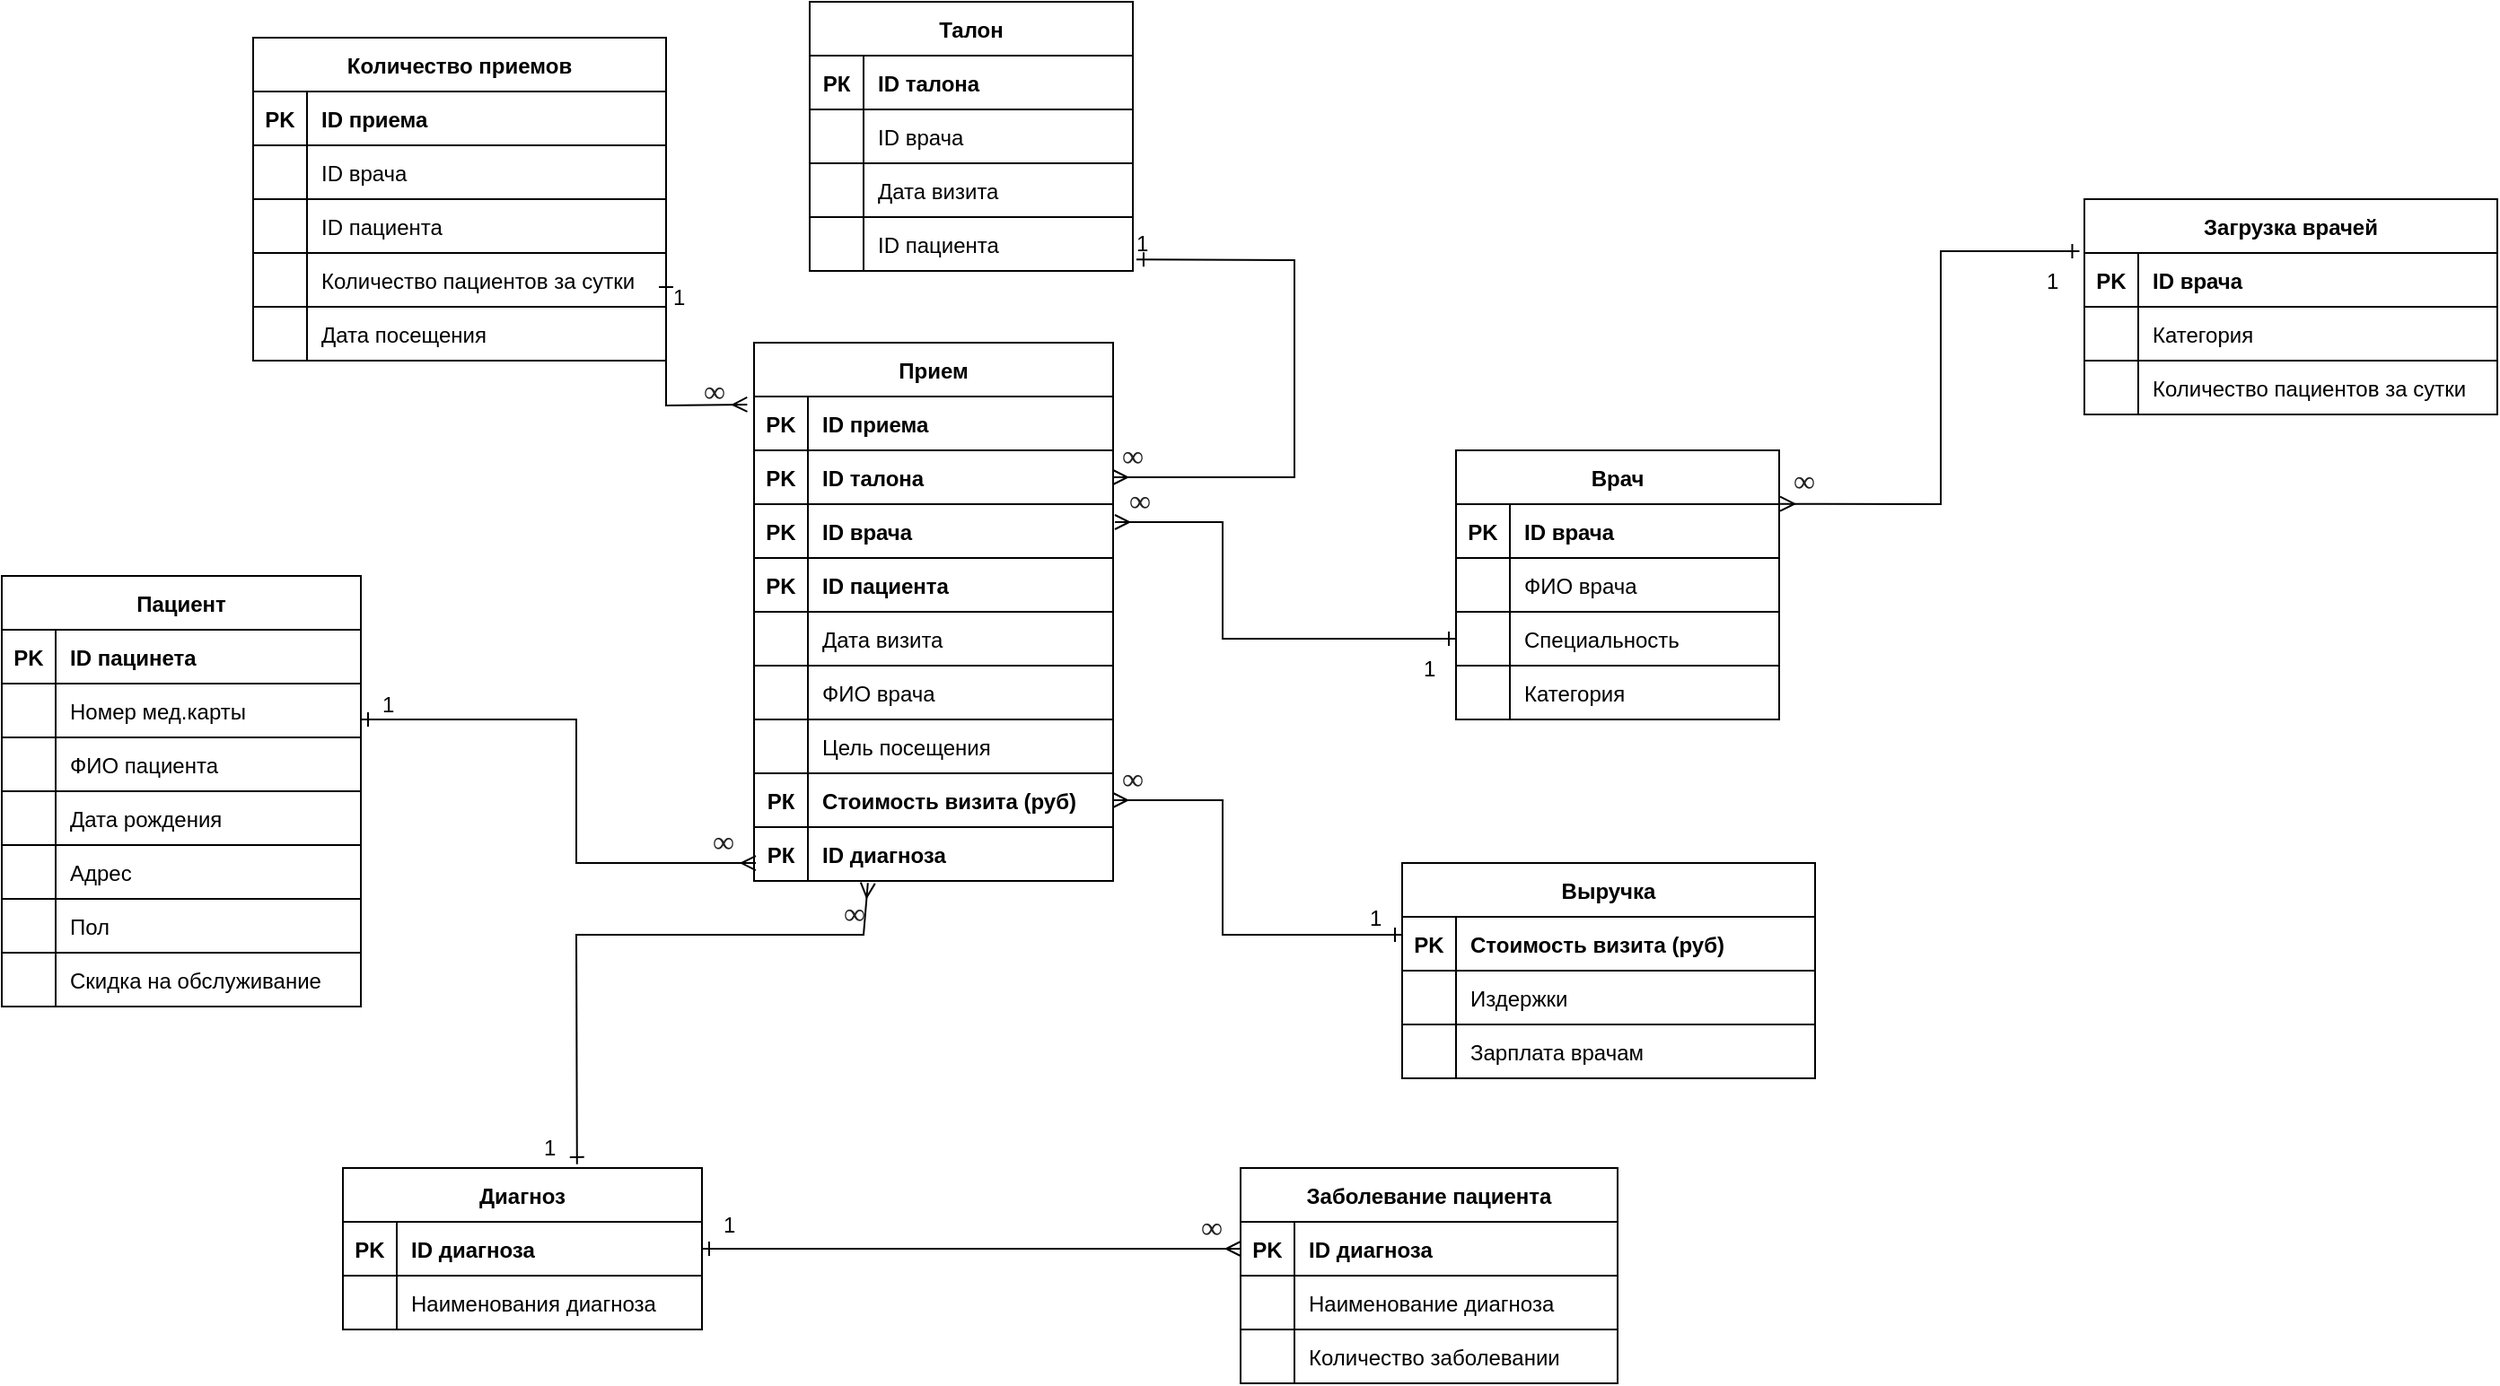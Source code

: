 <mxfile version="20.5.1" type="device"><diagram id="IHsmpp2XcqFMfmCPaJqF" name="Страница 1"><mxGraphModel dx="1446" dy="831" grid="1" gridSize="10" guides="1" tooltips="1" connect="1" arrows="1" fold="1" page="1" pageScale="1" pageWidth="1169" pageHeight="827" math="0" shadow="0"><root><mxCell id="0"/><mxCell id="1" parent="0"/><mxCell id="zRGufrGwPMua38DMXuR4-31" value="Пациент" style="shape=table;startSize=30;container=1;collapsible=1;childLayout=tableLayout;fixedRows=1;rowLines=0;fontStyle=1;align=center;resizeLast=1;" parent="1" vertex="1"><mxGeometry x="120" y="320" width="200" height="240" as="geometry"/></mxCell><mxCell id="zRGufrGwPMua38DMXuR4-32" value="" style="shape=tableRow;horizontal=0;startSize=0;swimlaneHead=0;swimlaneBody=0;fillColor=none;collapsible=0;dropTarget=0;points=[[0,0.5],[1,0.5]];portConstraint=eastwest;top=0;left=0;right=0;bottom=1;" parent="zRGufrGwPMua38DMXuR4-31" vertex="1"><mxGeometry y="30" width="200" height="30" as="geometry"/></mxCell><mxCell id="zRGufrGwPMua38DMXuR4-33" value="PK" style="shape=partialRectangle;connectable=0;fillColor=none;top=0;left=0;bottom=0;right=0;fontStyle=1;overflow=hidden;" parent="zRGufrGwPMua38DMXuR4-32" vertex="1"><mxGeometry width="30" height="30" as="geometry"><mxRectangle width="30" height="30" as="alternateBounds"/></mxGeometry></mxCell><mxCell id="zRGufrGwPMua38DMXuR4-34" value="ID пацинета" style="shape=partialRectangle;connectable=0;fillColor=none;top=0;left=0;bottom=0;right=0;align=left;spacingLeft=6;fontStyle=1;overflow=hidden;" parent="zRGufrGwPMua38DMXuR4-32" vertex="1"><mxGeometry x="30" width="170" height="30" as="geometry"><mxRectangle width="170" height="30" as="alternateBounds"/></mxGeometry></mxCell><mxCell id="zRGufrGwPMua38DMXuR4-35" value="" style="shape=tableRow;horizontal=0;startSize=0;swimlaneHead=0;swimlaneBody=0;fillColor=none;collapsible=0;dropTarget=0;points=[[0,0.5],[1,0.5]];portConstraint=eastwest;top=0;left=0;right=0;bottom=1;" parent="zRGufrGwPMua38DMXuR4-31" vertex="1"><mxGeometry y="60" width="200" height="30" as="geometry"/></mxCell><mxCell id="zRGufrGwPMua38DMXuR4-36" value="" style="shape=partialRectangle;connectable=0;fillColor=none;top=0;left=0;bottom=0;right=0;fontStyle=1;overflow=hidden;" parent="zRGufrGwPMua38DMXuR4-35" vertex="1"><mxGeometry width="30" height="30" as="geometry"><mxRectangle width="30" height="30" as="alternateBounds"/></mxGeometry></mxCell><mxCell id="zRGufrGwPMua38DMXuR4-37" value="Номер мед.карты" style="shape=partialRectangle;connectable=0;fillColor=none;top=0;left=0;bottom=0;right=0;align=left;spacingLeft=6;fontStyle=0;overflow=hidden;" parent="zRGufrGwPMua38DMXuR4-35" vertex="1"><mxGeometry x="30" width="170" height="30" as="geometry"><mxRectangle width="170" height="30" as="alternateBounds"/></mxGeometry></mxCell><mxCell id="zRGufrGwPMua38DMXuR4-38" value="" style="shape=tableRow;horizontal=0;startSize=0;swimlaneHead=0;swimlaneBody=0;fillColor=none;collapsible=0;dropTarget=0;points=[[0,0.5],[1,0.5]];portConstraint=eastwest;top=0;left=0;right=0;bottom=1;" parent="zRGufrGwPMua38DMXuR4-31" vertex="1"><mxGeometry y="90" width="200" height="30" as="geometry"/></mxCell><mxCell id="zRGufrGwPMua38DMXuR4-39" value="" style="shape=partialRectangle;connectable=0;fillColor=none;top=0;left=0;bottom=0;right=0;fontStyle=1;overflow=hidden;" parent="zRGufrGwPMua38DMXuR4-38" vertex="1"><mxGeometry width="30" height="30" as="geometry"><mxRectangle width="30" height="30" as="alternateBounds"/></mxGeometry></mxCell><mxCell id="zRGufrGwPMua38DMXuR4-40" value="ФИО пациента" style="shape=partialRectangle;connectable=0;fillColor=none;top=0;left=0;bottom=0;right=0;align=left;spacingLeft=6;fontStyle=0;overflow=hidden;" parent="zRGufrGwPMua38DMXuR4-38" vertex="1"><mxGeometry x="30" width="170" height="30" as="geometry"><mxRectangle width="170" height="30" as="alternateBounds"/></mxGeometry></mxCell><mxCell id="zRGufrGwPMua38DMXuR4-41" value="" style="shape=tableRow;horizontal=0;startSize=0;swimlaneHead=0;swimlaneBody=0;fillColor=none;collapsible=0;dropTarget=0;points=[[0,0.5],[1,0.5]];portConstraint=eastwest;top=0;left=0;right=0;bottom=1;" parent="zRGufrGwPMua38DMXuR4-31" vertex="1"><mxGeometry y="120" width="200" height="30" as="geometry"/></mxCell><mxCell id="zRGufrGwPMua38DMXuR4-42" value="" style="shape=partialRectangle;connectable=0;fillColor=none;top=0;left=0;bottom=0;right=0;fontStyle=1;overflow=hidden;" parent="zRGufrGwPMua38DMXuR4-41" vertex="1"><mxGeometry width="30" height="30" as="geometry"><mxRectangle width="30" height="30" as="alternateBounds"/></mxGeometry></mxCell><mxCell id="zRGufrGwPMua38DMXuR4-43" value="Дата рождения" style="shape=partialRectangle;connectable=0;fillColor=none;top=0;left=0;bottom=0;right=0;align=left;spacingLeft=6;fontStyle=0;overflow=hidden;" parent="zRGufrGwPMua38DMXuR4-41" vertex="1"><mxGeometry x="30" width="170" height="30" as="geometry"><mxRectangle width="170" height="30" as="alternateBounds"/></mxGeometry></mxCell><mxCell id="zRGufrGwPMua38DMXuR4-44" value="" style="shape=tableRow;horizontal=0;startSize=0;swimlaneHead=0;swimlaneBody=0;fillColor=none;collapsible=0;dropTarget=0;points=[[0,0.5],[1,0.5]];portConstraint=eastwest;top=0;left=0;right=0;bottom=1;" parent="zRGufrGwPMua38DMXuR4-31" vertex="1"><mxGeometry y="150" width="200" height="30" as="geometry"/></mxCell><mxCell id="zRGufrGwPMua38DMXuR4-45" value="" style="shape=partialRectangle;connectable=0;fillColor=none;top=0;left=0;bottom=0;right=0;fontStyle=1;overflow=hidden;" parent="zRGufrGwPMua38DMXuR4-44" vertex="1"><mxGeometry width="30" height="30" as="geometry"><mxRectangle width="30" height="30" as="alternateBounds"/></mxGeometry></mxCell><mxCell id="zRGufrGwPMua38DMXuR4-46" value="Адрес" style="shape=partialRectangle;connectable=0;fillColor=none;top=0;left=0;bottom=0;right=0;align=left;spacingLeft=6;fontStyle=0;overflow=hidden;" parent="zRGufrGwPMua38DMXuR4-44" vertex="1"><mxGeometry x="30" width="170" height="30" as="geometry"><mxRectangle width="170" height="30" as="alternateBounds"/></mxGeometry></mxCell><mxCell id="zRGufrGwPMua38DMXuR4-47" value="" style="shape=tableRow;horizontal=0;startSize=0;swimlaneHead=0;swimlaneBody=0;fillColor=none;collapsible=0;dropTarget=0;points=[[0,0.5],[1,0.5]];portConstraint=eastwest;top=0;left=0;right=0;bottom=1;" parent="zRGufrGwPMua38DMXuR4-31" vertex="1"><mxGeometry y="180" width="200" height="30" as="geometry"/></mxCell><mxCell id="zRGufrGwPMua38DMXuR4-48" value="" style="shape=partialRectangle;connectable=0;fillColor=none;top=0;left=0;bottom=0;right=0;fontStyle=1;overflow=hidden;" parent="zRGufrGwPMua38DMXuR4-47" vertex="1"><mxGeometry width="30" height="30" as="geometry"><mxRectangle width="30" height="30" as="alternateBounds"/></mxGeometry></mxCell><mxCell id="zRGufrGwPMua38DMXuR4-49" value="Пол" style="shape=partialRectangle;connectable=0;fillColor=none;top=0;left=0;bottom=0;right=0;align=left;spacingLeft=6;fontStyle=0;overflow=hidden;" parent="zRGufrGwPMua38DMXuR4-47" vertex="1"><mxGeometry x="30" width="170" height="30" as="geometry"><mxRectangle width="170" height="30" as="alternateBounds"/></mxGeometry></mxCell><mxCell id="zRGufrGwPMua38DMXuR4-50" value="" style="shape=tableRow;horizontal=0;startSize=0;swimlaneHead=0;swimlaneBody=0;fillColor=none;collapsible=0;dropTarget=0;points=[[0,0.5],[1,0.5]];portConstraint=eastwest;top=0;left=0;right=0;bottom=1;" parent="zRGufrGwPMua38DMXuR4-31" vertex="1"><mxGeometry y="210" width="200" height="30" as="geometry"/></mxCell><mxCell id="zRGufrGwPMua38DMXuR4-51" value="" style="shape=partialRectangle;connectable=0;fillColor=none;top=0;left=0;bottom=0;right=0;fontStyle=1;overflow=hidden;" parent="zRGufrGwPMua38DMXuR4-50" vertex="1"><mxGeometry width="30" height="30" as="geometry"><mxRectangle width="30" height="30" as="alternateBounds"/></mxGeometry></mxCell><mxCell id="zRGufrGwPMua38DMXuR4-52" value="Скидка на обслуживание" style="shape=partialRectangle;connectable=0;fillColor=none;top=0;left=0;bottom=0;right=0;align=left;spacingLeft=6;fontStyle=0;overflow=hidden;" parent="zRGufrGwPMua38DMXuR4-50" vertex="1"><mxGeometry x="30" width="170" height="30" as="geometry"><mxRectangle width="170" height="30" as="alternateBounds"/></mxGeometry></mxCell><mxCell id="zRGufrGwPMua38DMXuR4-53" value="Прием" style="shape=table;startSize=30;container=1;collapsible=1;childLayout=tableLayout;fixedRows=1;rowLines=0;fontStyle=1;align=center;resizeLast=1;" parent="1" vertex="1"><mxGeometry x="539" y="190" width="200" height="300" as="geometry"><mxRectangle x="1080" y="320" width="80" height="30" as="alternateBounds"/></mxGeometry></mxCell><mxCell id="zRGufrGwPMua38DMXuR4-54" value="" style="shape=tableRow;horizontal=0;startSize=0;swimlaneHead=0;swimlaneBody=0;fillColor=none;collapsible=0;dropTarget=0;points=[[0,0.5],[1,0.5]];portConstraint=eastwest;top=0;left=0;right=0;bottom=1;fontStyle=1" parent="zRGufrGwPMua38DMXuR4-53" vertex="1"><mxGeometry y="30" width="200" height="30" as="geometry"/></mxCell><mxCell id="zRGufrGwPMua38DMXuR4-55" value="PK" style="shape=partialRectangle;connectable=0;fillColor=none;top=0;left=0;bottom=0;right=0;fontStyle=1;overflow=hidden;" parent="zRGufrGwPMua38DMXuR4-54" vertex="1"><mxGeometry width="30" height="30" as="geometry"><mxRectangle width="30" height="30" as="alternateBounds"/></mxGeometry></mxCell><mxCell id="zRGufrGwPMua38DMXuR4-56" value="ID приема" style="shape=partialRectangle;connectable=0;fillColor=none;top=0;left=0;bottom=0;right=0;align=left;spacingLeft=6;fontStyle=1;overflow=hidden;" parent="zRGufrGwPMua38DMXuR4-54" vertex="1"><mxGeometry x="30" width="170" height="30" as="geometry"><mxRectangle width="170" height="30" as="alternateBounds"/></mxGeometry></mxCell><mxCell id="zRGufrGwPMua38DMXuR4-57" value="" style="shape=tableRow;horizontal=0;startSize=0;swimlaneHead=0;swimlaneBody=0;fillColor=none;collapsible=0;dropTarget=0;points=[[0,0.5],[1,0.5]];portConstraint=eastwest;top=0;left=0;right=0;bottom=1;" parent="zRGufrGwPMua38DMXuR4-53" vertex="1"><mxGeometry y="60" width="200" height="30" as="geometry"/></mxCell><mxCell id="zRGufrGwPMua38DMXuR4-58" value="PK" style="shape=partialRectangle;connectable=0;fillColor=none;top=0;left=0;bottom=0;right=0;fontStyle=1;overflow=hidden;" parent="zRGufrGwPMua38DMXuR4-57" vertex="1"><mxGeometry width="30" height="30" as="geometry"><mxRectangle width="30" height="30" as="alternateBounds"/></mxGeometry></mxCell><mxCell id="zRGufrGwPMua38DMXuR4-59" value="ID талона" style="shape=partialRectangle;connectable=0;fillColor=none;top=0;left=0;bottom=0;right=0;align=left;spacingLeft=6;fontStyle=1;overflow=hidden;" parent="zRGufrGwPMua38DMXuR4-57" vertex="1"><mxGeometry x="30" width="170" height="30" as="geometry"><mxRectangle width="170" height="30" as="alternateBounds"/></mxGeometry></mxCell><mxCell id="zRGufrGwPMua38DMXuR4-63" value="" style="shape=tableRow;horizontal=0;startSize=0;swimlaneHead=0;swimlaneBody=0;fillColor=none;collapsible=0;dropTarget=0;points=[[0,0.5],[1,0.5]];portConstraint=eastwest;top=0;left=0;right=0;bottom=1;" parent="zRGufrGwPMua38DMXuR4-53" vertex="1"><mxGeometry y="90" width="200" height="30" as="geometry"/></mxCell><mxCell id="zRGufrGwPMua38DMXuR4-64" value="PK" style="shape=partialRectangle;connectable=0;fillColor=none;top=0;left=0;bottom=0;right=0;fontStyle=1;overflow=hidden;" parent="zRGufrGwPMua38DMXuR4-63" vertex="1"><mxGeometry width="30" height="30" as="geometry"><mxRectangle width="30" height="30" as="alternateBounds"/></mxGeometry></mxCell><mxCell id="zRGufrGwPMua38DMXuR4-65" value="ID врача" style="shape=partialRectangle;connectable=0;fillColor=none;top=0;left=0;bottom=0;right=0;align=left;spacingLeft=6;fontStyle=1;overflow=hidden;" parent="zRGufrGwPMua38DMXuR4-63" vertex="1"><mxGeometry x="30" width="170" height="30" as="geometry"><mxRectangle width="170" height="30" as="alternateBounds"/></mxGeometry></mxCell><mxCell id="zRGufrGwPMua38DMXuR4-60" value="" style="shape=tableRow;horizontal=0;startSize=0;swimlaneHead=0;swimlaneBody=0;fillColor=none;collapsible=0;dropTarget=0;points=[[0,0.5],[1,0.5]];portConstraint=eastwest;top=0;left=0;right=0;bottom=1;" parent="zRGufrGwPMua38DMXuR4-53" vertex="1"><mxGeometry y="120" width="200" height="30" as="geometry"/></mxCell><mxCell id="zRGufrGwPMua38DMXuR4-61" value="PK" style="shape=partialRectangle;connectable=0;fillColor=none;top=0;left=0;bottom=0;right=0;fontStyle=1;overflow=hidden;" parent="zRGufrGwPMua38DMXuR4-60" vertex="1"><mxGeometry width="30" height="30" as="geometry"><mxRectangle width="30" height="30" as="alternateBounds"/></mxGeometry></mxCell><mxCell id="zRGufrGwPMua38DMXuR4-62" value="ID пациента" style="shape=partialRectangle;connectable=0;fillColor=none;top=0;left=0;bottom=0;right=0;align=left;spacingLeft=6;fontStyle=1;overflow=hidden;" parent="zRGufrGwPMua38DMXuR4-60" vertex="1"><mxGeometry x="30" width="170" height="30" as="geometry"><mxRectangle width="170" height="30" as="alternateBounds"/></mxGeometry></mxCell><mxCell id="zRGufrGwPMua38DMXuR4-66" value="" style="shape=tableRow;horizontal=0;startSize=0;swimlaneHead=0;swimlaneBody=0;fillColor=none;collapsible=0;dropTarget=0;points=[[0,0.5],[1,0.5]];portConstraint=eastwest;top=0;left=0;right=0;bottom=1;" parent="zRGufrGwPMua38DMXuR4-53" vertex="1"><mxGeometry y="150" width="200" height="30" as="geometry"/></mxCell><mxCell id="zRGufrGwPMua38DMXuR4-67" value="" style="shape=partialRectangle;connectable=0;fillColor=none;top=0;left=0;bottom=0;right=0;fontStyle=1;overflow=hidden;" parent="zRGufrGwPMua38DMXuR4-66" vertex="1"><mxGeometry width="30" height="30" as="geometry"><mxRectangle width="30" height="30" as="alternateBounds"/></mxGeometry></mxCell><mxCell id="zRGufrGwPMua38DMXuR4-68" value="Дата визита" style="shape=partialRectangle;connectable=0;fillColor=none;top=0;left=0;bottom=0;right=0;align=left;spacingLeft=6;fontStyle=0;overflow=hidden;" parent="zRGufrGwPMua38DMXuR4-66" vertex="1"><mxGeometry x="30" width="170" height="30" as="geometry"><mxRectangle width="170" height="30" as="alternateBounds"/></mxGeometry></mxCell><mxCell id="zRGufrGwPMua38DMXuR4-75" value="" style="shape=tableRow;horizontal=0;startSize=0;swimlaneHead=0;swimlaneBody=0;fillColor=none;collapsible=0;dropTarget=0;points=[[0,0.5],[1,0.5]];portConstraint=eastwest;top=0;left=0;right=0;bottom=1;" parent="zRGufrGwPMua38DMXuR4-53" vertex="1"><mxGeometry y="180" width="200" height="30" as="geometry"/></mxCell><mxCell id="zRGufrGwPMua38DMXuR4-76" value="" style="shape=partialRectangle;connectable=0;fillColor=none;top=0;left=0;bottom=0;right=0;fontStyle=1;overflow=hidden;" parent="zRGufrGwPMua38DMXuR4-75" vertex="1"><mxGeometry width="30" height="30" as="geometry"><mxRectangle width="30" height="30" as="alternateBounds"/></mxGeometry></mxCell><mxCell id="zRGufrGwPMua38DMXuR4-77" value="ФИО врача" style="shape=partialRectangle;connectable=0;fillColor=none;top=0;left=0;bottom=0;right=0;align=left;spacingLeft=6;fontStyle=0;overflow=hidden;" parent="zRGufrGwPMua38DMXuR4-75" vertex="1"><mxGeometry x="30" width="170" height="30" as="geometry"><mxRectangle width="170" height="30" as="alternateBounds"/></mxGeometry></mxCell><mxCell id="zRGufrGwPMua38DMXuR4-69" value="" style="shape=tableRow;horizontal=0;startSize=0;swimlaneHead=0;swimlaneBody=0;fillColor=none;collapsible=0;dropTarget=0;points=[[0,0.5],[1,0.5]];portConstraint=eastwest;top=0;left=0;right=0;bottom=1;" parent="zRGufrGwPMua38DMXuR4-53" vertex="1"><mxGeometry y="210" width="200" height="30" as="geometry"/></mxCell><mxCell id="zRGufrGwPMua38DMXuR4-70" value="" style="shape=partialRectangle;connectable=0;fillColor=none;top=0;left=0;bottom=0;right=0;fontStyle=1;overflow=hidden;" parent="zRGufrGwPMua38DMXuR4-69" vertex="1"><mxGeometry width="30" height="30" as="geometry"><mxRectangle width="30" height="30" as="alternateBounds"/></mxGeometry></mxCell><mxCell id="zRGufrGwPMua38DMXuR4-71" value="Цель посещения" style="shape=partialRectangle;connectable=0;fillColor=none;top=0;left=0;bottom=0;right=0;align=left;spacingLeft=6;fontStyle=0;overflow=hidden;" parent="zRGufrGwPMua38DMXuR4-69" vertex="1"><mxGeometry x="30" width="170" height="30" as="geometry"><mxRectangle width="170" height="30" as="alternateBounds"/></mxGeometry></mxCell><mxCell id="zRGufrGwPMua38DMXuR4-72" value="" style="shape=tableRow;horizontal=0;startSize=0;swimlaneHead=0;swimlaneBody=0;fillColor=none;collapsible=0;dropTarget=0;points=[[0,0.5],[1,0.5]];portConstraint=eastwest;top=0;left=0;right=0;bottom=1;" parent="zRGufrGwPMua38DMXuR4-53" vertex="1"><mxGeometry y="240" width="200" height="30" as="geometry"/></mxCell><mxCell id="zRGufrGwPMua38DMXuR4-73" value="РК" style="shape=partialRectangle;connectable=0;fillColor=none;top=0;left=0;bottom=0;right=0;fontStyle=1;overflow=hidden;" parent="zRGufrGwPMua38DMXuR4-72" vertex="1"><mxGeometry width="30" height="30" as="geometry"><mxRectangle width="30" height="30" as="alternateBounds"/></mxGeometry></mxCell><mxCell id="zRGufrGwPMua38DMXuR4-74" value="Стоимость визита (руб)" style="shape=partialRectangle;connectable=0;fillColor=none;top=0;left=0;bottom=0;right=0;align=left;spacingLeft=6;fontStyle=1;overflow=hidden;" parent="zRGufrGwPMua38DMXuR4-72" vertex="1"><mxGeometry x="30" width="170" height="30" as="geometry"><mxRectangle width="170" height="30" as="alternateBounds"/></mxGeometry></mxCell><mxCell id="zRGufrGwPMua38DMXuR4-78" value="" style="shape=tableRow;horizontal=0;startSize=0;swimlaneHead=0;swimlaneBody=0;fillColor=none;collapsible=0;dropTarget=0;points=[[0,0.5],[1,0.5]];portConstraint=eastwest;top=0;left=0;right=0;bottom=1;" parent="zRGufrGwPMua38DMXuR4-53" vertex="1"><mxGeometry y="270" width="200" height="30" as="geometry"/></mxCell><mxCell id="zRGufrGwPMua38DMXuR4-79" value="РК" style="shape=partialRectangle;connectable=0;fillColor=none;top=0;left=0;bottom=0;right=0;fontStyle=1;overflow=hidden;" parent="zRGufrGwPMua38DMXuR4-78" vertex="1"><mxGeometry width="30" height="30" as="geometry"><mxRectangle width="30" height="30" as="alternateBounds"/></mxGeometry></mxCell><mxCell id="zRGufrGwPMua38DMXuR4-80" value="ID диагноза" style="shape=partialRectangle;connectable=0;fillColor=none;top=0;left=0;bottom=0;right=0;align=left;spacingLeft=6;fontStyle=1;overflow=hidden;" parent="zRGufrGwPMua38DMXuR4-78" vertex="1"><mxGeometry x="30" width="170" height="30" as="geometry"><mxRectangle width="170" height="30" as="alternateBounds"/></mxGeometry></mxCell><mxCell id="zRGufrGwPMua38DMXuR4-81" value="Диагноз" style="shape=table;startSize=30;container=1;collapsible=1;childLayout=tableLayout;fixedRows=1;rowLines=0;fontStyle=1;align=center;resizeLast=1;" parent="1" vertex="1"><mxGeometry x="310" y="650" width="200" height="90" as="geometry"/></mxCell><mxCell id="zRGufrGwPMua38DMXuR4-82" value="" style="shape=tableRow;horizontal=0;startSize=0;swimlaneHead=0;swimlaneBody=0;fillColor=none;collapsible=0;dropTarget=0;points=[[0,0.5],[1,0.5]];portConstraint=eastwest;top=0;left=0;right=0;bottom=1;" parent="zRGufrGwPMua38DMXuR4-81" vertex="1"><mxGeometry y="30" width="200" height="30" as="geometry"/></mxCell><mxCell id="zRGufrGwPMua38DMXuR4-83" value="PK" style="shape=partialRectangle;connectable=0;fillColor=none;top=0;left=0;bottom=0;right=0;fontStyle=1;overflow=hidden;" parent="zRGufrGwPMua38DMXuR4-82" vertex="1"><mxGeometry width="30" height="30" as="geometry"><mxRectangle width="30" height="30" as="alternateBounds"/></mxGeometry></mxCell><mxCell id="zRGufrGwPMua38DMXuR4-84" value="ID диагноза" style="shape=partialRectangle;connectable=0;fillColor=none;top=0;left=0;bottom=0;right=0;align=left;spacingLeft=6;fontStyle=1;overflow=hidden;" parent="zRGufrGwPMua38DMXuR4-82" vertex="1"><mxGeometry x="30" width="170" height="30" as="geometry"><mxRectangle width="170" height="30" as="alternateBounds"/></mxGeometry></mxCell><mxCell id="zRGufrGwPMua38DMXuR4-85" value="" style="shape=tableRow;horizontal=0;startSize=0;swimlaneHead=0;swimlaneBody=0;fillColor=none;collapsible=0;dropTarget=0;points=[[0,0.5],[1,0.5]];portConstraint=eastwest;top=0;left=0;right=0;bottom=1;" parent="zRGufrGwPMua38DMXuR4-81" vertex="1"><mxGeometry y="60" width="200" height="30" as="geometry"/></mxCell><mxCell id="zRGufrGwPMua38DMXuR4-86" value="" style="shape=partialRectangle;connectable=0;fillColor=none;top=0;left=0;bottom=0;right=0;fontStyle=1;overflow=hidden;" parent="zRGufrGwPMua38DMXuR4-85" vertex="1"><mxGeometry width="30" height="30" as="geometry"><mxRectangle width="30" height="30" as="alternateBounds"/></mxGeometry></mxCell><mxCell id="zRGufrGwPMua38DMXuR4-87" value="Наименования диагноза" style="shape=partialRectangle;connectable=0;fillColor=none;top=0;left=0;bottom=0;right=0;align=left;spacingLeft=6;fontStyle=0;overflow=hidden;" parent="zRGufrGwPMua38DMXuR4-85" vertex="1"><mxGeometry x="30" width="170" height="30" as="geometry"><mxRectangle width="170" height="30" as="alternateBounds"/></mxGeometry></mxCell><mxCell id="zRGufrGwPMua38DMXuR4-91" value="" style="endArrow=ERmany;html=1;rounded=0;startArrow=ERone;startFill=0;endFill=0;entryX=0.005;entryY=0.667;entryDx=0;entryDy=0;entryPerimeter=0;" parent="1" target="zRGufrGwPMua38DMXuR4-78" edge="1"><mxGeometry relative="1" as="geometry"><mxPoint x="320" y="400" as="sourcePoint"/><mxPoint x="530" y="480" as="targetPoint"/><Array as="points"><mxPoint x="440" y="400"/><mxPoint x="440" y="480"/></Array></mxGeometry></mxCell><mxCell id="zRGufrGwPMua38DMXuR4-92" value="1" style="resizable=0;html=1;align=left;verticalAlign=bottom;" parent="zRGufrGwPMua38DMXuR4-91" connectable="0" vertex="1"><mxGeometry x="-1" relative="1" as="geometry"><mxPoint x="10" as="offset"/></mxGeometry></mxCell><mxCell id="zRGufrGwPMua38DMXuR4-93" value="&lt;span style=&quot;color: rgb(32, 33, 34); font-family: times, serif, &amp;quot;palatino linotype&amp;quot;, &amp;quot;new athena unicode&amp;quot;, athena, gentium, code2000; font-size: 16.8px; text-align: start;&quot;&gt;∞&lt;/span&gt;" style="resizable=0;html=1;align=right;verticalAlign=bottom;" parent="zRGufrGwPMua38DMXuR4-91" connectable="0" vertex="1"><mxGeometry x="1" relative="1" as="geometry"><mxPoint x="-11" as="offset"/></mxGeometry></mxCell><mxCell id="zRGufrGwPMua38DMXuR4-94" value="" style="endArrow=ERmany;html=1;rounded=0;startArrow=ERone;startFill=0;endFill=0;exitX=0.652;exitY=-0.023;exitDx=0;exitDy=0;exitPerimeter=0;entryX=0.317;entryY=1.037;entryDx=0;entryDy=0;entryPerimeter=0;" parent="1" source="zRGufrGwPMua38DMXuR4-81" target="zRGufrGwPMua38DMXuR4-78" edge="1"><mxGeometry relative="1" as="geometry"><mxPoint x="440" y="560" as="sourcePoint"/><mxPoint x="600" y="560" as="targetPoint"/><Array as="points"><mxPoint x="440" y="520"/><mxPoint x="600" y="520"/></Array></mxGeometry></mxCell><mxCell id="zRGufrGwPMua38DMXuR4-95" value="1" style="resizable=0;html=1;align=left;verticalAlign=bottom;" parent="zRGufrGwPMua38DMXuR4-94" connectable="0" vertex="1"><mxGeometry x="-1" relative="1" as="geometry"><mxPoint x="-20" as="offset"/></mxGeometry></mxCell><mxCell id="zRGufrGwPMua38DMXuR4-96" value="&lt;span style=&quot;color: rgb(32, 33, 34); font-family: times, serif, &amp;quot;palatino linotype&amp;quot;, &amp;quot;new athena unicode&amp;quot;, athena, gentium, code2000; font-size: 16.8px; text-align: start;&quot;&gt;∞&lt;/span&gt;" style="resizable=0;html=1;align=right;verticalAlign=bottom;" parent="zRGufrGwPMua38DMXuR4-94" connectable="0" vertex="1"><mxGeometry x="1" relative="1" as="geometry"><mxPoint x="-1" y="29" as="offset"/></mxGeometry></mxCell><mxCell id="zRGufrGwPMua38DMXuR4-97" value="Талон" style="shape=table;startSize=30;container=1;collapsible=1;childLayout=tableLayout;fixedRows=1;rowLines=0;fontStyle=1;align=center;resizeLast=1;" parent="1" vertex="1"><mxGeometry x="570" width="180" height="150" as="geometry"><mxRectangle x="1410" y="350" width="80" height="30" as="alternateBounds"/></mxGeometry></mxCell><mxCell id="zRGufrGwPMua38DMXuR4-98" value="" style="shape=tableRow;horizontal=0;startSize=0;swimlaneHead=0;swimlaneBody=0;fillColor=none;collapsible=0;dropTarget=0;points=[[0,0.5],[1,0.5]];portConstraint=eastwest;top=0;left=0;right=0;bottom=1;" parent="zRGufrGwPMua38DMXuR4-97" vertex="1"><mxGeometry y="30" width="180" height="30" as="geometry"/></mxCell><mxCell id="zRGufrGwPMua38DMXuR4-99" value="РК" style="shape=partialRectangle;connectable=0;fillColor=none;top=0;left=0;bottom=0;right=0;fontStyle=1;overflow=hidden;" parent="zRGufrGwPMua38DMXuR4-98" vertex="1"><mxGeometry width="30" height="30" as="geometry"><mxRectangle width="30" height="30" as="alternateBounds"/></mxGeometry></mxCell><mxCell id="zRGufrGwPMua38DMXuR4-100" value="ID талона" style="shape=partialRectangle;connectable=0;fillColor=none;top=0;left=0;bottom=0;right=0;align=left;spacingLeft=6;fontStyle=1;overflow=hidden;" parent="zRGufrGwPMua38DMXuR4-98" vertex="1"><mxGeometry x="30" width="150" height="30" as="geometry"><mxRectangle width="150" height="30" as="alternateBounds"/></mxGeometry></mxCell><mxCell id="zRGufrGwPMua38DMXuR4-104" value="" style="shape=tableRow;horizontal=0;startSize=0;swimlaneHead=0;swimlaneBody=0;fillColor=none;collapsible=0;dropTarget=0;points=[[0,0.5],[1,0.5]];portConstraint=eastwest;top=0;left=0;right=0;bottom=1;" parent="zRGufrGwPMua38DMXuR4-97" vertex="1"><mxGeometry y="60" width="180" height="30" as="geometry"/></mxCell><mxCell id="zRGufrGwPMua38DMXuR4-105" value="" style="shape=partialRectangle;connectable=0;fillColor=none;top=0;left=0;bottom=0;right=0;fontStyle=1;overflow=hidden;" parent="zRGufrGwPMua38DMXuR4-104" vertex="1"><mxGeometry width="30" height="30" as="geometry"><mxRectangle width="30" height="30" as="alternateBounds"/></mxGeometry></mxCell><mxCell id="zRGufrGwPMua38DMXuR4-106" value="ID врача" style="shape=partialRectangle;connectable=0;fillColor=none;top=0;left=0;bottom=0;right=0;align=left;spacingLeft=6;fontStyle=0;overflow=hidden;" parent="zRGufrGwPMua38DMXuR4-104" vertex="1"><mxGeometry x="30" width="150" height="30" as="geometry"><mxRectangle width="150" height="30" as="alternateBounds"/></mxGeometry></mxCell><mxCell id="zRGufrGwPMua38DMXuR4-101" value="" style="shape=tableRow;horizontal=0;startSize=0;swimlaneHead=0;swimlaneBody=0;fillColor=none;collapsible=0;dropTarget=0;points=[[0,0.5],[1,0.5]];portConstraint=eastwest;top=0;left=0;right=0;bottom=1;" parent="zRGufrGwPMua38DMXuR4-97" vertex="1"><mxGeometry y="90" width="180" height="30" as="geometry"/></mxCell><mxCell id="zRGufrGwPMua38DMXuR4-102" value="" style="shape=partialRectangle;connectable=0;fillColor=none;top=0;left=0;bottom=0;right=0;fontStyle=1;overflow=hidden;" parent="zRGufrGwPMua38DMXuR4-101" vertex="1"><mxGeometry width="30" height="30" as="geometry"><mxRectangle width="30" height="30" as="alternateBounds"/></mxGeometry></mxCell><mxCell id="zRGufrGwPMua38DMXuR4-103" value="Дата визита" style="shape=partialRectangle;connectable=0;fillColor=none;top=0;left=0;bottom=0;right=0;align=left;spacingLeft=6;fontStyle=0;overflow=hidden;" parent="zRGufrGwPMua38DMXuR4-101" vertex="1"><mxGeometry x="30" width="150" height="30" as="geometry"><mxRectangle width="150" height="30" as="alternateBounds"/></mxGeometry></mxCell><mxCell id="zRGufrGwPMua38DMXuR4-107" value="" style="shape=tableRow;horizontal=0;startSize=0;swimlaneHead=0;swimlaneBody=0;fillColor=none;collapsible=0;dropTarget=0;points=[[0,0.5],[1,0.5]];portConstraint=eastwest;top=0;left=0;right=0;bottom=1;" parent="zRGufrGwPMua38DMXuR4-97" vertex="1"><mxGeometry y="120" width="180" height="30" as="geometry"/></mxCell><mxCell id="zRGufrGwPMua38DMXuR4-108" value="" style="shape=partialRectangle;connectable=0;fillColor=none;top=0;left=0;bottom=0;right=0;fontStyle=1;overflow=hidden;" parent="zRGufrGwPMua38DMXuR4-107" vertex="1"><mxGeometry width="30" height="30" as="geometry"><mxRectangle width="30" height="30" as="alternateBounds"/></mxGeometry></mxCell><mxCell id="zRGufrGwPMua38DMXuR4-109" value="ID пациента" style="shape=partialRectangle;connectable=0;fillColor=none;top=0;left=0;bottom=0;right=0;align=left;spacingLeft=6;fontStyle=0;overflow=hidden;" parent="zRGufrGwPMua38DMXuR4-107" vertex="1"><mxGeometry x="30" width="150" height="30" as="geometry"><mxRectangle width="150" height="30" as="alternateBounds"/></mxGeometry></mxCell><mxCell id="zRGufrGwPMua38DMXuR4-110" value="" style="endArrow=ERmany;html=1;rounded=0;startArrow=ERone;startFill=0;endFill=0;entryX=1;entryY=0.5;entryDx=0;entryDy=0;exitX=1.011;exitY=0.786;exitDx=0;exitDy=0;exitPerimeter=0;" parent="1" source="zRGufrGwPMua38DMXuR4-107" target="zRGufrGwPMua38DMXuR4-57" edge="1"><mxGeometry relative="1" as="geometry"><mxPoint x="800" y="80" as="sourcePoint"/><mxPoint x="190.62" y="216.2" as="targetPoint"/><Array as="points"><mxPoint x="840" y="144"/><mxPoint x="840" y="265"/></Array></mxGeometry></mxCell><mxCell id="zRGufrGwPMua38DMXuR4-111" value="1" style="resizable=0;html=1;align=left;verticalAlign=bottom;" parent="zRGufrGwPMua38DMXuR4-110" connectable="0" vertex="1"><mxGeometry x="-1" relative="1" as="geometry"><mxPoint x="-2" as="offset"/></mxGeometry></mxCell><mxCell id="zRGufrGwPMua38DMXuR4-112" value="&lt;span style=&quot;color: rgb(32, 33, 34); font-family: times, serif, &amp;quot;palatino linotype&amp;quot;, &amp;quot;new athena unicode&amp;quot;, athena, gentium, code2000; font-size: 16.8px; text-align: start;&quot;&gt;∞&lt;/span&gt;" style="resizable=0;html=1;align=right;verticalAlign=bottom;" parent="zRGufrGwPMua38DMXuR4-110" connectable="0" vertex="1"><mxGeometry x="1" relative="1" as="geometry"><mxPoint x="17" as="offset"/></mxGeometry></mxCell><mxCell id="zRGufrGwPMua38DMXuR4-113" value="Заболевание пациента" style="shape=table;startSize=30;container=1;collapsible=1;childLayout=tableLayout;fixedRows=1;rowLines=0;fontStyle=1;align=center;resizeLast=1;" parent="1" vertex="1"><mxGeometry x="810" y="650" width="210" height="120" as="geometry"><mxRectangle x="1440" y="720" width="190" height="30" as="alternateBounds"/></mxGeometry></mxCell><mxCell id="zRGufrGwPMua38DMXuR4-117" value="" style="shape=tableRow;horizontal=0;startSize=0;swimlaneHead=0;swimlaneBody=0;fillColor=none;collapsible=0;dropTarget=0;points=[[0,0.5],[1,0.5]];portConstraint=eastwest;top=0;left=0;right=0;bottom=1;" parent="zRGufrGwPMua38DMXuR4-113" vertex="1"><mxGeometry y="30" width="210" height="30" as="geometry"/></mxCell><mxCell id="zRGufrGwPMua38DMXuR4-118" value="PK" style="shape=partialRectangle;connectable=0;fillColor=none;top=0;left=0;bottom=0;right=0;fontStyle=1;overflow=hidden;" parent="zRGufrGwPMua38DMXuR4-117" vertex="1"><mxGeometry width="30" height="30" as="geometry"><mxRectangle width="30" height="30" as="alternateBounds"/></mxGeometry></mxCell><mxCell id="zRGufrGwPMua38DMXuR4-119" value="ID диагноза" style="shape=partialRectangle;connectable=0;fillColor=none;top=0;left=0;bottom=0;right=0;align=left;spacingLeft=6;fontStyle=1;overflow=hidden;" parent="zRGufrGwPMua38DMXuR4-117" vertex="1"><mxGeometry x="30" width="180" height="30" as="geometry"><mxRectangle width="180" height="30" as="alternateBounds"/></mxGeometry></mxCell><mxCell id="zRGufrGwPMua38DMXuR4-120" value="" style="shape=tableRow;horizontal=0;startSize=0;swimlaneHead=0;swimlaneBody=0;fillColor=none;collapsible=0;dropTarget=0;points=[[0,0.5],[1,0.5]];portConstraint=eastwest;top=0;left=0;right=0;bottom=1;" parent="zRGufrGwPMua38DMXuR4-113" vertex="1"><mxGeometry y="60" width="210" height="30" as="geometry"/></mxCell><mxCell id="zRGufrGwPMua38DMXuR4-121" value="" style="shape=partialRectangle;connectable=0;fillColor=none;top=0;left=0;bottom=0;right=0;fontStyle=1;overflow=hidden;" parent="zRGufrGwPMua38DMXuR4-120" vertex="1"><mxGeometry width="30" height="30" as="geometry"><mxRectangle width="30" height="30" as="alternateBounds"/></mxGeometry></mxCell><mxCell id="zRGufrGwPMua38DMXuR4-122" value="Наименование диагноза" style="shape=partialRectangle;connectable=0;fillColor=none;top=0;left=0;bottom=0;right=0;align=left;spacingLeft=6;fontStyle=0;overflow=hidden;" parent="zRGufrGwPMua38DMXuR4-120" vertex="1"><mxGeometry x="30" width="180" height="30" as="geometry"><mxRectangle width="180" height="30" as="alternateBounds"/></mxGeometry></mxCell><mxCell id="zRGufrGwPMua38DMXuR4-123" value="" style="shape=tableRow;horizontal=0;startSize=0;swimlaneHead=0;swimlaneBody=0;fillColor=none;collapsible=0;dropTarget=0;points=[[0,0.5],[1,0.5]];portConstraint=eastwest;top=0;left=0;right=0;bottom=1;" parent="zRGufrGwPMua38DMXuR4-113" vertex="1"><mxGeometry y="90" width="210" height="30" as="geometry"/></mxCell><mxCell id="zRGufrGwPMua38DMXuR4-124" value="" style="shape=partialRectangle;connectable=0;fillColor=none;top=0;left=0;bottom=0;right=0;fontStyle=1;overflow=hidden;" parent="zRGufrGwPMua38DMXuR4-123" vertex="1"><mxGeometry width="30" height="30" as="geometry"><mxRectangle width="30" height="30" as="alternateBounds"/></mxGeometry></mxCell><mxCell id="zRGufrGwPMua38DMXuR4-125" value="Количество заболевании" style="shape=partialRectangle;connectable=0;fillColor=none;top=0;left=0;bottom=0;right=0;align=left;spacingLeft=6;fontStyle=0;overflow=hidden;" parent="zRGufrGwPMua38DMXuR4-123" vertex="1"><mxGeometry x="30" width="180" height="30" as="geometry"><mxRectangle width="180" height="30" as="alternateBounds"/></mxGeometry></mxCell><mxCell id="zRGufrGwPMua38DMXuR4-126" value="" style="endArrow=ERmany;html=1;rounded=0;startArrow=ERone;startFill=0;endFill=0;exitX=1;exitY=0.5;exitDx=0;exitDy=0;entryX=0;entryY=0.5;entryDx=0;entryDy=0;" parent="1" source="zRGufrGwPMua38DMXuR4-82" target="zRGufrGwPMua38DMXuR4-117" edge="1"><mxGeometry relative="1" as="geometry"><mxPoint x="739" y="665" as="sourcePoint"/><mxPoint x="549" y="485" as="targetPoint"/><Array as="points"/></mxGeometry></mxCell><mxCell id="zRGufrGwPMua38DMXuR4-127" value="1" style="resizable=0;html=1;align=left;verticalAlign=bottom;" parent="zRGufrGwPMua38DMXuR4-126" connectable="0" vertex="1"><mxGeometry x="-1" relative="1" as="geometry"><mxPoint x="10" y="-5" as="offset"/></mxGeometry></mxCell><mxCell id="zRGufrGwPMua38DMXuR4-128" value="&lt;span style=&quot;color: rgb(32, 33, 34); font-family: times, serif, &amp;quot;palatino linotype&amp;quot;, &amp;quot;new athena unicode&amp;quot;, athena, gentium, code2000; font-size: 16.8px; text-align: start;&quot;&gt;∞&lt;/span&gt;" style="resizable=0;html=1;align=right;verticalAlign=bottom;" parent="zRGufrGwPMua38DMXuR4-126" connectable="0" vertex="1"><mxGeometry x="1" relative="1" as="geometry"><mxPoint x="-10" as="offset"/></mxGeometry></mxCell><mxCell id="zRGufrGwPMua38DMXuR4-139" value="" style="endArrow=ERmany;html=1;rounded=0;startArrow=ERone;startFill=0;endFill=0;exitX=0;exitY=0.5;exitDx=0;exitDy=0;" parent="1" edge="1" source="zRGufrGwPMua38DMXuR4-191"><mxGeometry relative="1" as="geometry"><mxPoint x="910" y="360" as="sourcePoint"/><mxPoint x="740" y="290" as="targetPoint"/><Array as="points"><mxPoint x="800" y="355"/><mxPoint x="800" y="290"/></Array></mxGeometry></mxCell><mxCell id="zRGufrGwPMua38DMXuR4-140" value="1" style="resizable=0;html=1;align=left;verticalAlign=bottom;" parent="zRGufrGwPMua38DMXuR4-139" connectable="0" vertex="1"><mxGeometry x="-1" relative="1" as="geometry"><mxPoint x="-20" y="25" as="offset"/></mxGeometry></mxCell><mxCell id="zRGufrGwPMua38DMXuR4-141" value="&lt;span style=&quot;color: rgb(32, 33, 34); font-family: times, serif, &amp;quot;palatino linotype&amp;quot;, &amp;quot;new athena unicode&amp;quot;, athena, gentium, code2000; font-size: 16.8px; text-align: start;&quot;&gt;∞&lt;/span&gt;" style="resizable=0;html=1;align=right;verticalAlign=bottom;" parent="zRGufrGwPMua38DMXuR4-139" connectable="0" vertex="1"><mxGeometry x="1" relative="1" as="geometry"><mxPoint x="20" as="offset"/></mxGeometry></mxCell><mxCell id="zRGufrGwPMua38DMXuR4-142" value="Количество приемов" style="shape=table;startSize=30;container=1;collapsible=1;childLayout=tableLayout;fixedRows=1;rowLines=0;fontStyle=1;align=center;resizeLast=1;" parent="1" vertex="1"><mxGeometry x="260" y="20" width="230" height="180" as="geometry"/></mxCell><mxCell id="zRGufrGwPMua38DMXuR4-143" value="" style="shape=tableRow;horizontal=0;startSize=0;swimlaneHead=0;swimlaneBody=0;fillColor=none;collapsible=0;dropTarget=0;points=[[0,0.5],[1,0.5]];portConstraint=eastwest;top=0;left=0;right=0;bottom=1;" parent="zRGufrGwPMua38DMXuR4-142" vertex="1"><mxGeometry y="30" width="230" height="30" as="geometry"/></mxCell><mxCell id="zRGufrGwPMua38DMXuR4-144" value="PK" style="shape=partialRectangle;connectable=0;fillColor=none;top=0;left=0;bottom=0;right=0;fontStyle=1;overflow=hidden;" parent="zRGufrGwPMua38DMXuR4-143" vertex="1"><mxGeometry width="30" height="30" as="geometry"><mxRectangle width="30" height="30" as="alternateBounds"/></mxGeometry></mxCell><mxCell id="zRGufrGwPMua38DMXuR4-145" value="ID приема" style="shape=partialRectangle;connectable=0;fillColor=none;top=0;left=0;bottom=0;right=0;align=left;spacingLeft=6;fontStyle=1;overflow=hidden;" parent="zRGufrGwPMua38DMXuR4-143" vertex="1"><mxGeometry x="30" width="200" height="30" as="geometry"><mxRectangle width="200" height="30" as="alternateBounds"/></mxGeometry></mxCell><mxCell id="zRGufrGwPMua38DMXuR4-146" value="" style="shape=tableRow;horizontal=0;startSize=0;swimlaneHead=0;swimlaneBody=0;fillColor=none;collapsible=0;dropTarget=0;points=[[0,0.5],[1,0.5]];portConstraint=eastwest;top=0;left=0;right=0;bottom=1;" parent="zRGufrGwPMua38DMXuR4-142" vertex="1"><mxGeometry y="60" width="230" height="30" as="geometry"/></mxCell><mxCell id="zRGufrGwPMua38DMXuR4-147" value="" style="shape=partialRectangle;connectable=0;fillColor=none;top=0;left=0;bottom=0;right=0;fontStyle=1;overflow=hidden;" parent="zRGufrGwPMua38DMXuR4-146" vertex="1"><mxGeometry width="30" height="30" as="geometry"><mxRectangle width="30" height="30" as="alternateBounds"/></mxGeometry></mxCell><mxCell id="zRGufrGwPMua38DMXuR4-148" value="ID врача" style="shape=partialRectangle;connectable=0;fillColor=none;top=0;left=0;bottom=0;right=0;align=left;spacingLeft=6;fontStyle=0;overflow=hidden;" parent="zRGufrGwPMua38DMXuR4-146" vertex="1"><mxGeometry x="30" width="200" height="30" as="geometry"><mxRectangle width="200" height="30" as="alternateBounds"/></mxGeometry></mxCell><mxCell id="zRGufrGwPMua38DMXuR4-149" value="" style="shape=tableRow;horizontal=0;startSize=0;swimlaneHead=0;swimlaneBody=0;fillColor=none;collapsible=0;dropTarget=0;points=[[0,0.5],[1,0.5]];portConstraint=eastwest;top=0;left=0;right=0;bottom=1;" parent="zRGufrGwPMua38DMXuR4-142" vertex="1"><mxGeometry y="90" width="230" height="30" as="geometry"/></mxCell><mxCell id="zRGufrGwPMua38DMXuR4-150" value="" style="shape=partialRectangle;connectable=0;fillColor=none;top=0;left=0;bottom=0;right=0;fontStyle=1;overflow=hidden;" parent="zRGufrGwPMua38DMXuR4-149" vertex="1"><mxGeometry width="30" height="30" as="geometry"><mxRectangle width="30" height="30" as="alternateBounds"/></mxGeometry></mxCell><mxCell id="zRGufrGwPMua38DMXuR4-151" value="ID пациента" style="shape=partialRectangle;connectable=0;fillColor=none;top=0;left=0;bottom=0;right=0;align=left;spacingLeft=6;fontStyle=0;overflow=hidden;" parent="zRGufrGwPMua38DMXuR4-149" vertex="1"><mxGeometry x="30" width="200" height="30" as="geometry"><mxRectangle width="200" height="30" as="alternateBounds"/></mxGeometry></mxCell><mxCell id="zRGufrGwPMua38DMXuR4-155" value="" style="shape=tableRow;horizontal=0;startSize=0;swimlaneHead=0;swimlaneBody=0;fillColor=none;collapsible=0;dropTarget=0;points=[[0,0.5],[1,0.5]];portConstraint=eastwest;top=0;left=0;right=0;bottom=1;" parent="zRGufrGwPMua38DMXuR4-142" vertex="1"><mxGeometry y="120" width="230" height="30" as="geometry"/></mxCell><mxCell id="zRGufrGwPMua38DMXuR4-156" value="" style="shape=partialRectangle;connectable=0;fillColor=none;top=0;left=0;bottom=0;right=0;fontStyle=1;overflow=hidden;" parent="zRGufrGwPMua38DMXuR4-155" vertex="1"><mxGeometry width="30" height="30" as="geometry"><mxRectangle width="30" height="30" as="alternateBounds"/></mxGeometry></mxCell><mxCell id="zRGufrGwPMua38DMXuR4-157" value="Количество пациентов за сутки" style="shape=partialRectangle;connectable=0;fillColor=none;top=0;left=0;bottom=0;right=0;align=left;spacingLeft=6;fontStyle=0;overflow=hidden;" parent="zRGufrGwPMua38DMXuR4-155" vertex="1"><mxGeometry x="30" width="200" height="30" as="geometry"><mxRectangle width="200" height="30" as="alternateBounds"/></mxGeometry></mxCell><mxCell id="zRGufrGwPMua38DMXuR4-152" value="" style="shape=tableRow;horizontal=0;startSize=0;swimlaneHead=0;swimlaneBody=0;fillColor=none;collapsible=0;dropTarget=0;points=[[0,0.5],[1,0.5]];portConstraint=eastwest;top=0;left=0;right=0;bottom=1;" parent="zRGufrGwPMua38DMXuR4-142" vertex="1"><mxGeometry y="150" width="230" height="30" as="geometry"/></mxCell><mxCell id="zRGufrGwPMua38DMXuR4-153" value="" style="shape=partialRectangle;connectable=0;fillColor=none;top=0;left=0;bottom=0;right=0;fontStyle=1;overflow=hidden;" parent="zRGufrGwPMua38DMXuR4-152" vertex="1"><mxGeometry width="30" height="30" as="geometry"><mxRectangle width="30" height="30" as="alternateBounds"/></mxGeometry></mxCell><mxCell id="zRGufrGwPMua38DMXuR4-154" value="Дата посещения" style="shape=partialRectangle;connectable=0;fillColor=none;top=0;left=0;bottom=0;right=0;align=left;spacingLeft=6;fontStyle=0;overflow=hidden;" parent="zRGufrGwPMua38DMXuR4-152" vertex="1"><mxGeometry x="30" width="200" height="30" as="geometry"><mxRectangle width="200" height="30" as="alternateBounds"/></mxGeometry></mxCell><mxCell id="zRGufrGwPMua38DMXuR4-158" value="" style="endArrow=ERmany;html=1;rounded=0;startArrow=ERone;startFill=0;endFill=0;entryX=-0.019;entryY=0.149;entryDx=0;entryDy=0;exitX=1;exitY=0.5;exitDx=0;exitDy=0;entryPerimeter=0;" parent="1" source="zRGufrGwPMua38DMXuR4-155" target="zRGufrGwPMua38DMXuR4-54" edge="1"><mxGeometry relative="1" as="geometry"><mxPoint x="320" y="235" as="sourcePoint"/><mxPoint x="549" y="335" as="targetPoint"/><Array as="points"><mxPoint x="490" y="225"/></Array></mxGeometry></mxCell><mxCell id="zRGufrGwPMua38DMXuR4-159" value="1" style="resizable=0;html=1;align=left;verticalAlign=bottom;" parent="zRGufrGwPMua38DMXuR4-158" connectable="0" vertex="1"><mxGeometry x="-1" relative="1" as="geometry"><mxPoint x="2" y="18" as="offset"/></mxGeometry></mxCell><mxCell id="zRGufrGwPMua38DMXuR4-160" value="&lt;span style=&quot;color: rgb(32, 33, 34); font-family: times, serif, &amp;quot;palatino linotype&amp;quot;, &amp;quot;new athena unicode&amp;quot;, athena, gentium, code2000; font-size: 16.8px; text-align: start;&quot;&gt;∞&lt;/span&gt;" style="resizable=0;html=1;align=right;verticalAlign=bottom;direction=north;" parent="zRGufrGwPMua38DMXuR4-158" connectable="0" vertex="1"><mxGeometry x="1" relative="1" as="geometry"><mxPoint x="-11" y="5" as="offset"/></mxGeometry></mxCell><mxCell id="zRGufrGwPMua38DMXuR4-161" value="Выручка" style="shape=table;startSize=30;container=1;collapsible=1;childLayout=tableLayout;fixedRows=1;rowLines=0;fontStyle=1;align=center;resizeLast=1;" parent="1" vertex="1"><mxGeometry x="900" y="480" width="230" height="120" as="geometry"/></mxCell><mxCell id="zRGufrGwPMua38DMXuR4-162" value="" style="shape=tableRow;horizontal=0;startSize=0;swimlaneHead=0;swimlaneBody=0;fillColor=none;collapsible=0;dropTarget=0;points=[[0,0.5],[1,0.5]];portConstraint=eastwest;top=0;left=0;right=0;bottom=1;" parent="zRGufrGwPMua38DMXuR4-161" vertex="1"><mxGeometry y="30" width="230" height="30" as="geometry"/></mxCell><mxCell id="zRGufrGwPMua38DMXuR4-163" value="PK" style="shape=partialRectangle;connectable=0;fillColor=none;top=0;left=0;bottom=0;right=0;fontStyle=1;overflow=hidden;" parent="zRGufrGwPMua38DMXuR4-162" vertex="1"><mxGeometry width="30" height="30" as="geometry"><mxRectangle width="30" height="30" as="alternateBounds"/></mxGeometry></mxCell><mxCell id="zRGufrGwPMua38DMXuR4-164" value="Стоимость визита (руб)" style="shape=partialRectangle;connectable=0;fillColor=none;top=0;left=0;bottom=0;right=0;align=left;spacingLeft=6;fontStyle=1;overflow=hidden;" parent="zRGufrGwPMua38DMXuR4-162" vertex="1"><mxGeometry x="30" width="200" height="30" as="geometry"><mxRectangle width="200" height="30" as="alternateBounds"/></mxGeometry></mxCell><mxCell id="zRGufrGwPMua38DMXuR4-165" value="" style="shape=tableRow;horizontal=0;startSize=0;swimlaneHead=0;swimlaneBody=0;fillColor=none;collapsible=0;dropTarget=0;points=[[0,0.5],[1,0.5]];portConstraint=eastwest;top=0;left=0;right=0;bottom=1;" parent="zRGufrGwPMua38DMXuR4-161" vertex="1"><mxGeometry y="60" width="230" height="30" as="geometry"/></mxCell><mxCell id="zRGufrGwPMua38DMXuR4-166" value="" style="shape=partialRectangle;connectable=0;fillColor=none;top=0;left=0;bottom=0;right=0;fontStyle=1;overflow=hidden;" parent="zRGufrGwPMua38DMXuR4-165" vertex="1"><mxGeometry width="30" height="30" as="geometry"><mxRectangle width="30" height="30" as="alternateBounds"/></mxGeometry></mxCell><mxCell id="zRGufrGwPMua38DMXuR4-167" value="Издержки" style="shape=partialRectangle;connectable=0;fillColor=none;top=0;left=0;bottom=0;right=0;align=left;spacingLeft=6;fontStyle=0;overflow=hidden;" parent="zRGufrGwPMua38DMXuR4-165" vertex="1"><mxGeometry x="30" width="200" height="30" as="geometry"><mxRectangle width="200" height="30" as="alternateBounds"/></mxGeometry></mxCell><mxCell id="zRGufrGwPMua38DMXuR4-168" value="" style="shape=tableRow;horizontal=0;startSize=0;swimlaneHead=0;swimlaneBody=0;fillColor=none;collapsible=0;dropTarget=0;points=[[0,0.5],[1,0.5]];portConstraint=eastwest;top=0;left=0;right=0;bottom=1;" parent="zRGufrGwPMua38DMXuR4-161" vertex="1"><mxGeometry y="90" width="230" height="30" as="geometry"/></mxCell><mxCell id="zRGufrGwPMua38DMXuR4-169" value="" style="shape=partialRectangle;connectable=0;fillColor=none;top=0;left=0;bottom=0;right=0;fontStyle=1;overflow=hidden;" parent="zRGufrGwPMua38DMXuR4-168" vertex="1"><mxGeometry width="30" height="30" as="geometry"><mxRectangle width="30" height="30" as="alternateBounds"/></mxGeometry></mxCell><mxCell id="zRGufrGwPMua38DMXuR4-170" value="Зарплата врачам" style="shape=partialRectangle;connectable=0;fillColor=none;top=0;left=0;bottom=0;right=0;align=left;spacingLeft=6;fontStyle=0;overflow=hidden;" parent="zRGufrGwPMua38DMXuR4-168" vertex="1"><mxGeometry x="30" width="200" height="30" as="geometry"><mxRectangle width="200" height="30" as="alternateBounds"/></mxGeometry></mxCell><mxCell id="zRGufrGwPMua38DMXuR4-171" value="" style="endArrow=ERmany;html=1;rounded=0;startArrow=ERone;startFill=0;endFill=0;entryX=1;entryY=0.5;entryDx=0;entryDy=0;exitX=0;exitY=0.333;exitDx=0;exitDy=0;exitPerimeter=0;" parent="1" source="zRGufrGwPMua38DMXuR4-162" edge="1"><mxGeometry relative="1" as="geometry"><mxPoint x="800" y="520" as="sourcePoint"/><mxPoint x="739" y="445" as="targetPoint"/><Array as="points"><mxPoint x="800" y="520"/><mxPoint x="800" y="445"/></Array></mxGeometry></mxCell><mxCell id="zRGufrGwPMua38DMXuR4-172" value="1" style="resizable=0;html=1;align=left;verticalAlign=bottom;" parent="zRGufrGwPMua38DMXuR4-171" connectable="0" vertex="1"><mxGeometry x="-1" relative="1" as="geometry"><mxPoint x="-20" as="offset"/></mxGeometry></mxCell><mxCell id="zRGufrGwPMua38DMXuR4-173" value="&lt;span style=&quot;color: rgb(32, 33, 34); font-family: times, serif, &amp;quot;palatino linotype&amp;quot;, &amp;quot;new athena unicode&amp;quot;, athena, gentium, code2000; font-size: 16.8px; text-align: start;&quot;&gt;∞&lt;/span&gt;" style="resizable=0;html=1;align=right;verticalAlign=bottom;" parent="zRGufrGwPMua38DMXuR4-171" connectable="0" vertex="1"><mxGeometry x="1" relative="1" as="geometry"><mxPoint x="17" as="offset"/></mxGeometry></mxCell><mxCell id="zRGufrGwPMua38DMXuR4-174" value="Загрузка врачей" style="shape=table;startSize=30;container=1;collapsible=1;childLayout=tableLayout;fixedRows=1;rowLines=0;fontStyle=1;align=center;resizeLast=1;" parent="1" vertex="1"><mxGeometry x="1280" y="110" width="230" height="120" as="geometry"/></mxCell><mxCell id="zRGufrGwPMua38DMXuR4-175" value="" style="shape=tableRow;horizontal=0;startSize=0;swimlaneHead=0;swimlaneBody=0;fillColor=none;collapsible=0;dropTarget=0;points=[[0,0.5],[1,0.5]];portConstraint=eastwest;top=0;left=0;right=0;bottom=1;" parent="zRGufrGwPMua38DMXuR4-174" vertex="1"><mxGeometry y="30" width="230" height="30" as="geometry"/></mxCell><mxCell id="zRGufrGwPMua38DMXuR4-176" value="PK" style="shape=partialRectangle;connectable=0;fillColor=none;top=0;left=0;bottom=0;right=0;fontStyle=1;overflow=hidden;" parent="zRGufrGwPMua38DMXuR4-175" vertex="1"><mxGeometry width="30" height="30" as="geometry"><mxRectangle width="30" height="30" as="alternateBounds"/></mxGeometry></mxCell><mxCell id="zRGufrGwPMua38DMXuR4-177" value="ID врача" style="shape=partialRectangle;connectable=0;fillColor=none;top=0;left=0;bottom=0;right=0;align=left;spacingLeft=6;fontStyle=1;overflow=hidden;" parent="zRGufrGwPMua38DMXuR4-175" vertex="1"><mxGeometry x="30" width="200" height="30" as="geometry"><mxRectangle width="200" height="30" as="alternateBounds"/></mxGeometry></mxCell><mxCell id="zRGufrGwPMua38DMXuR4-178" value="" style="shape=tableRow;horizontal=0;startSize=0;swimlaneHead=0;swimlaneBody=0;fillColor=none;collapsible=0;dropTarget=0;points=[[0,0.5],[1,0.5]];portConstraint=eastwest;top=0;left=0;right=0;bottom=1;" parent="zRGufrGwPMua38DMXuR4-174" vertex="1"><mxGeometry y="60" width="230" height="30" as="geometry"/></mxCell><mxCell id="zRGufrGwPMua38DMXuR4-179" value="" style="shape=partialRectangle;connectable=0;fillColor=none;top=0;left=0;bottom=0;right=0;fontStyle=1;overflow=hidden;" parent="zRGufrGwPMua38DMXuR4-178" vertex="1"><mxGeometry width="30" height="30" as="geometry"><mxRectangle width="30" height="30" as="alternateBounds"/></mxGeometry></mxCell><mxCell id="zRGufrGwPMua38DMXuR4-180" value="Категория" style="shape=partialRectangle;connectable=0;fillColor=none;top=0;left=0;bottom=0;right=0;align=left;spacingLeft=6;fontStyle=0;overflow=hidden;" parent="zRGufrGwPMua38DMXuR4-178" vertex="1"><mxGeometry x="30" width="200" height="30" as="geometry"><mxRectangle width="200" height="30" as="alternateBounds"/></mxGeometry></mxCell><mxCell id="zRGufrGwPMua38DMXuR4-181" value="" style="shape=tableRow;horizontal=0;startSize=0;swimlaneHead=0;swimlaneBody=0;fillColor=none;collapsible=0;dropTarget=0;points=[[0,0.5],[1,0.5]];portConstraint=eastwest;top=0;left=0;right=0;bottom=1;" parent="zRGufrGwPMua38DMXuR4-174" vertex="1"><mxGeometry y="90" width="230" height="30" as="geometry"/></mxCell><mxCell id="zRGufrGwPMua38DMXuR4-182" value="" style="shape=partialRectangle;connectable=0;fillColor=none;top=0;left=0;bottom=0;right=0;fontStyle=1;overflow=hidden;" parent="zRGufrGwPMua38DMXuR4-181" vertex="1"><mxGeometry width="30" height="30" as="geometry"><mxRectangle width="30" height="30" as="alternateBounds"/></mxGeometry></mxCell><mxCell id="zRGufrGwPMua38DMXuR4-183" value="Количество пациентов за сутки" style="shape=partialRectangle;connectable=0;fillColor=none;top=0;left=0;bottom=0;right=0;align=left;spacingLeft=6;fontStyle=0;overflow=hidden;" parent="zRGufrGwPMua38DMXuR4-181" vertex="1"><mxGeometry x="30" width="200" height="30" as="geometry"><mxRectangle width="200" height="30" as="alternateBounds"/></mxGeometry></mxCell><mxCell id="zRGufrGwPMua38DMXuR4-184" value="Врач" style="shape=table;startSize=30;container=1;collapsible=1;childLayout=tableLayout;fixedRows=1;rowLines=0;fontStyle=1;align=center;resizeLast=1;" parent="1" vertex="1"><mxGeometry x="930" y="250" width="180" height="150" as="geometry"/></mxCell><mxCell id="zRGufrGwPMua38DMXuR4-185" value="" style="shape=tableRow;horizontal=0;startSize=0;swimlaneHead=0;swimlaneBody=0;fillColor=none;collapsible=0;dropTarget=0;points=[[0,0.5],[1,0.5]];portConstraint=eastwest;top=0;left=0;right=0;bottom=1;" parent="zRGufrGwPMua38DMXuR4-184" vertex="1"><mxGeometry y="30" width="180" height="30" as="geometry"/></mxCell><mxCell id="zRGufrGwPMua38DMXuR4-186" value="PK" style="shape=partialRectangle;connectable=0;fillColor=none;top=0;left=0;bottom=0;right=0;fontStyle=1;overflow=hidden;" parent="zRGufrGwPMua38DMXuR4-185" vertex="1"><mxGeometry width="30" height="30" as="geometry"><mxRectangle width="30" height="30" as="alternateBounds"/></mxGeometry></mxCell><mxCell id="zRGufrGwPMua38DMXuR4-187" value="ID врача" style="shape=partialRectangle;connectable=0;fillColor=none;top=0;left=0;bottom=0;right=0;align=left;spacingLeft=6;fontStyle=1;overflow=hidden;" parent="zRGufrGwPMua38DMXuR4-185" vertex="1"><mxGeometry x="30" width="150" height="30" as="geometry"><mxRectangle width="150" height="30" as="alternateBounds"/></mxGeometry></mxCell><mxCell id="zRGufrGwPMua38DMXuR4-188" value="" style="shape=tableRow;horizontal=0;startSize=0;swimlaneHead=0;swimlaneBody=0;fillColor=none;collapsible=0;dropTarget=0;points=[[0,0.5],[1,0.5]];portConstraint=eastwest;top=0;left=0;right=0;bottom=1;" parent="zRGufrGwPMua38DMXuR4-184" vertex="1"><mxGeometry y="60" width="180" height="30" as="geometry"/></mxCell><mxCell id="zRGufrGwPMua38DMXuR4-189" value="" style="shape=partialRectangle;connectable=0;fillColor=none;top=0;left=0;bottom=0;right=0;fontStyle=1;overflow=hidden;" parent="zRGufrGwPMua38DMXuR4-188" vertex="1"><mxGeometry width="30" height="30" as="geometry"><mxRectangle width="30" height="30" as="alternateBounds"/></mxGeometry></mxCell><mxCell id="zRGufrGwPMua38DMXuR4-190" value="ФИО врача" style="shape=partialRectangle;connectable=0;fillColor=none;top=0;left=0;bottom=0;right=0;align=left;spacingLeft=6;fontStyle=0;overflow=hidden;" parent="zRGufrGwPMua38DMXuR4-188" vertex="1"><mxGeometry x="30" width="150" height="30" as="geometry"><mxRectangle width="150" height="30" as="alternateBounds"/></mxGeometry></mxCell><mxCell id="zRGufrGwPMua38DMXuR4-191" value="" style="shape=tableRow;horizontal=0;startSize=0;swimlaneHead=0;swimlaneBody=0;fillColor=none;collapsible=0;dropTarget=0;points=[[0,0.5],[1,0.5]];portConstraint=eastwest;top=0;left=0;right=0;bottom=1;" parent="zRGufrGwPMua38DMXuR4-184" vertex="1"><mxGeometry y="90" width="180" height="30" as="geometry"/></mxCell><mxCell id="zRGufrGwPMua38DMXuR4-192" value="" style="shape=partialRectangle;connectable=0;fillColor=none;top=0;left=0;bottom=0;right=0;fontStyle=1;overflow=hidden;" parent="zRGufrGwPMua38DMXuR4-191" vertex="1"><mxGeometry width="30" height="30" as="geometry"><mxRectangle width="30" height="30" as="alternateBounds"/></mxGeometry></mxCell><mxCell id="zRGufrGwPMua38DMXuR4-193" value="Специальность" style="shape=partialRectangle;connectable=0;fillColor=none;top=0;left=0;bottom=0;right=0;align=left;spacingLeft=6;fontStyle=0;overflow=hidden;" parent="zRGufrGwPMua38DMXuR4-191" vertex="1"><mxGeometry x="30" width="150" height="30" as="geometry"><mxRectangle width="150" height="30" as="alternateBounds"/></mxGeometry></mxCell><mxCell id="zRGufrGwPMua38DMXuR4-194" value="" style="shape=tableRow;horizontal=0;startSize=0;swimlaneHead=0;swimlaneBody=0;fillColor=none;collapsible=0;dropTarget=0;points=[[0,0.5],[1,0.5]];portConstraint=eastwest;top=0;left=0;right=0;bottom=1;" parent="zRGufrGwPMua38DMXuR4-184" vertex="1"><mxGeometry y="120" width="180" height="30" as="geometry"/></mxCell><mxCell id="zRGufrGwPMua38DMXuR4-195" value="" style="shape=partialRectangle;connectable=0;fillColor=none;top=0;left=0;bottom=0;right=0;fontStyle=1;overflow=hidden;" parent="zRGufrGwPMua38DMXuR4-194" vertex="1"><mxGeometry width="30" height="30" as="geometry"><mxRectangle width="30" height="30" as="alternateBounds"/></mxGeometry></mxCell><mxCell id="zRGufrGwPMua38DMXuR4-196" value="Категория" style="shape=partialRectangle;connectable=0;fillColor=none;top=0;left=0;bottom=0;right=0;align=left;spacingLeft=6;fontStyle=0;overflow=hidden;" parent="zRGufrGwPMua38DMXuR4-194" vertex="1"><mxGeometry x="30" width="150" height="30" as="geometry"><mxRectangle width="150" height="30" as="alternateBounds"/></mxGeometry></mxCell><mxCell id="zRGufrGwPMua38DMXuR4-198" value="" style="endArrow=ERmany;html=1;rounded=0;startArrow=ERone;startFill=0;endFill=0;entryX=1.003;entryY=-0.005;entryDx=0;entryDy=0;entryPerimeter=0;exitX=-0.012;exitY=-0.033;exitDx=0;exitDy=0;exitPerimeter=0;" parent="1" edge="1" target="zRGufrGwPMua38DMXuR4-185" source="zRGufrGwPMua38DMXuR4-175"><mxGeometry relative="1" as="geometry"><mxPoint x="1200" y="120" as="sourcePoint"/><mxPoint x="1110" y="290" as="targetPoint"/><Array as="points"><mxPoint x="1200" y="139"/><mxPoint x="1200" y="280"/></Array></mxGeometry></mxCell><mxCell id="zRGufrGwPMua38DMXuR4-199" value="1" style="resizable=0;html=1;align=left;verticalAlign=bottom;" parent="zRGufrGwPMua38DMXuR4-198" connectable="0" vertex="1"><mxGeometry x="-1" relative="1" as="geometry"><mxPoint x="-20" y="25" as="offset"/></mxGeometry></mxCell><mxCell id="zRGufrGwPMua38DMXuR4-200" value="&lt;span style=&quot;color: rgb(32, 33, 34); font-family: times, serif, &amp;quot;palatino linotype&amp;quot;, &amp;quot;new athena unicode&amp;quot;, athena, gentium, code2000; font-size: 16.8px; text-align: start;&quot;&gt;∞&lt;/span&gt;" style="resizable=0;html=1;align=right;verticalAlign=bottom;" parent="zRGufrGwPMua38DMXuR4-198" connectable="0" vertex="1"><mxGeometry x="1" relative="1" as="geometry"><mxPoint x="20" as="offset"/></mxGeometry></mxCell></root></mxGraphModel></diagram></mxfile>